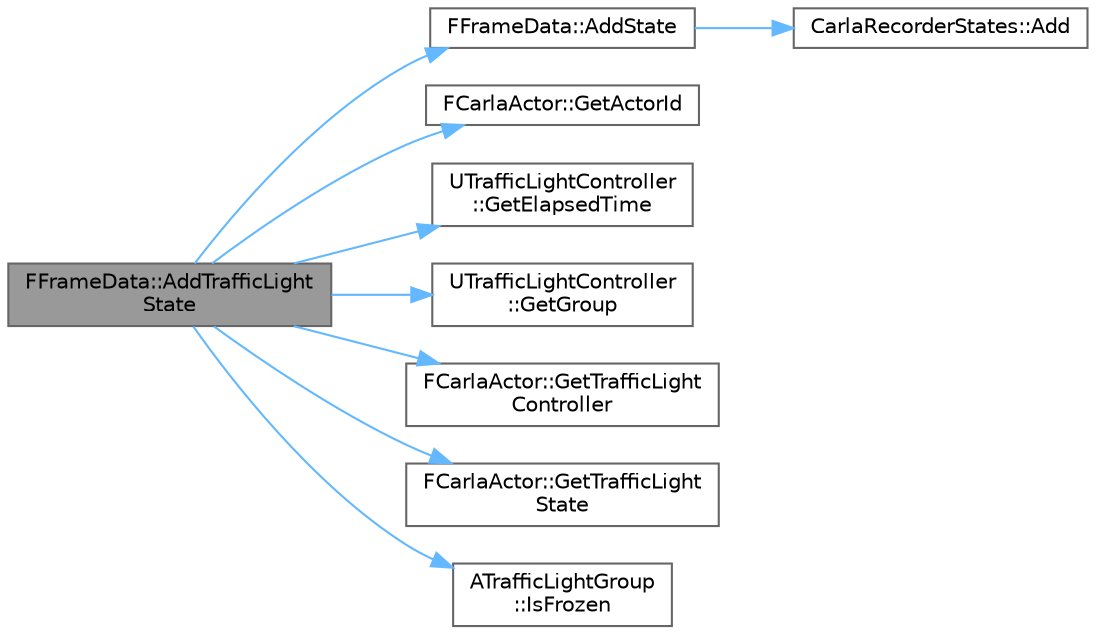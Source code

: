 digraph "FFrameData::AddTrafficLightState"
{
 // INTERACTIVE_SVG=YES
 // LATEX_PDF_SIZE
  bgcolor="transparent";
  edge [fontname=Helvetica,fontsize=10,labelfontname=Helvetica,labelfontsize=10];
  node [fontname=Helvetica,fontsize=10,shape=box,height=0.2,width=0.4];
  rankdir="LR";
  Node1 [id="Node000001",label="FFrameData::AddTrafficLight\lState",height=0.2,width=0.4,color="gray40", fillcolor="grey60", style="filled", fontcolor="black",tooltip=" "];
  Node1 -> Node2 [id="edge1_Node000001_Node000002",color="steelblue1",style="solid",tooltip=" "];
  Node2 [id="Node000002",label="FFrameData::AddState",height=0.2,width=0.4,color="grey40", fillcolor="white", style="filled",URL="$de/db4/classFFrameData.html#a5a5572bbf0cb1b20dd71e6fb366383c2",tooltip=" "];
  Node2 -> Node3 [id="edge2_Node000002_Node000003",color="steelblue1",style="solid",tooltip=" "];
  Node3 [id="Node000003",label="CarlaRecorderStates::Add",height=0.2,width=0.4,color="grey40", fillcolor="white", style="filled",URL="$d2/da3/classCarlaRecorderStates.html#a57ab5dcec607d7b5abd824ccbb6b4489",tooltip=" "];
  Node1 -> Node4 [id="edge3_Node000001_Node000004",color="steelblue1",style="solid",tooltip=" "];
  Node4 [id="Node000004",label="FCarlaActor::GetActorId",height=0.2,width=0.4,color="grey40", fillcolor="white", style="filled",URL="$dc/dde/classFCarlaActor.html#aca3d1a4bfcb5e0ae1974b7206933d665",tooltip=" "];
  Node1 -> Node5 [id="edge4_Node000001_Node000005",color="steelblue1",style="solid",tooltip=" "];
  Node5 [id="Node000005",label="UTrafficLightController\l::GetElapsedTime",height=0.2,width=0.4,color="grey40", fillcolor="white", style="filled",URL="$d3/d08/classUTrafficLightController.html#afcaadc5227e503d30cf7bb67fb4d1d01",tooltip=" "];
  Node1 -> Node6 [id="edge5_Node000001_Node000006",color="steelblue1",style="solid",tooltip=" "];
  Node6 [id="Node000006",label="UTrafficLightController\l::GetGroup",height=0.2,width=0.4,color="grey40", fillcolor="white", style="filled",URL="$d3/d08/classUTrafficLightController.html#ada2e5b20781db6a878b9fb523ab2749c",tooltip=" "];
  Node1 -> Node7 [id="edge6_Node000001_Node000007",color="steelblue1",style="solid",tooltip=" "];
  Node7 [id="Node000007",label="FCarlaActor::GetTrafficLight\lController",height=0.2,width=0.4,color="grey40", fillcolor="white", style="filled",URL="$dc/dde/classFCarlaActor.html#abbefc674852620d7f53b64d4c95d95d2",tooltip=" "];
  Node1 -> Node8 [id="edge7_Node000001_Node000008",color="steelblue1",style="solid",tooltip=" "];
  Node8 [id="Node000008",label="FCarlaActor::GetTrafficLight\lState",height=0.2,width=0.4,color="grey40", fillcolor="white", style="filled",URL="$dc/dde/classFCarlaActor.html#aac4f3790efd7d33850ecfbcb8cbc0baf",tooltip=" "];
  Node1 -> Node9 [id="edge8_Node000001_Node000009",color="steelblue1",style="solid",tooltip=" "];
  Node9 [id="Node000009",label="ATrafficLightGroup\l::IsFrozen",height=0.2,width=0.4,color="grey40", fillcolor="white", style="filled",URL="$dd/d12/classATrafficLightGroup.html#a77400d3690bd653b99119723be9e53c8",tooltip=" "];
}

